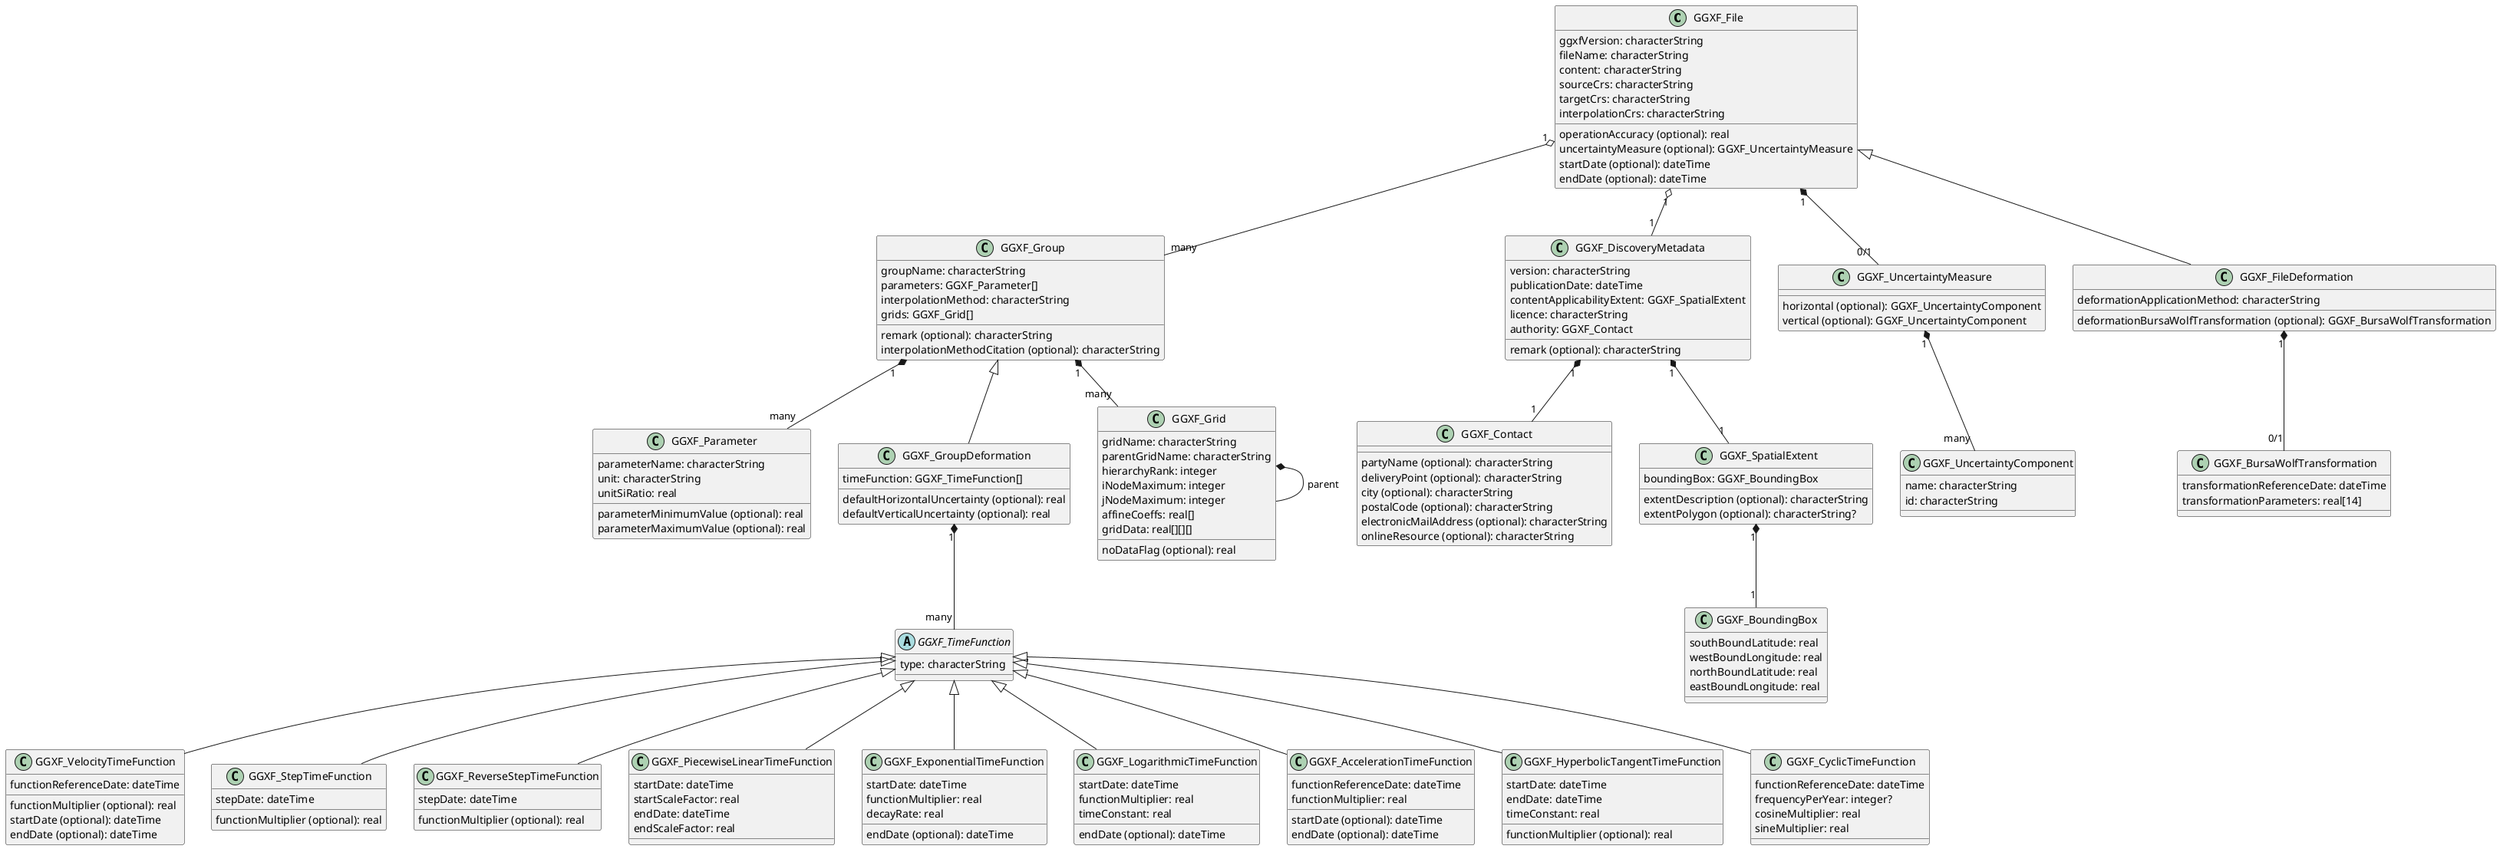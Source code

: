 @startuml

class GGXF_File 
{
    ggxfVersion: characterString
    fileName: characterString
    content: characterString
    sourceCrs: characterString
    targetCrs: characterString
    interpolationCrs: characterString
    operationAccuracy (optional): real
    uncertaintyMeasure (optional): GGXF_UncertaintyMeasure
    startDate (optional): dateTime
    endDate (optional): dateTime

}
GGXF_File "1" o-- "many" GGXF_Group
GGXF_File "1" o-- "1" GGXF_DiscoveryMetadata
GGXF_File "1" *-- "0/1" GGXF_UncertaintyMeasure


class GGXF_FileDeformation
{
    deformationApplicationMethod: characterString
    deformationBursaWolfTransformation (optional): GGXF_BursaWolfTransformation
}
GGXF_File <|-- GGXF_FileDeformation
GGXF_FileDeformation "1" *-- "0/1" GGXF_BursaWolfTransformation

class GGXF_BursaWolfTransformation
{
    transformationReferenceDate: dateTime
    transformationParameters: real[14]
}

class GGXF_DiscoveryMetadata
{
    version: characterString
    publicationDate: dateTime
    remark (optional): characterString    
    contentApplicabilityExtent: GGXF_SpatialExtent
    licence: characterString
    authority: GGXF_Contact
}
GGXF_DiscoveryMetadata "1" *-- "1" GGXF_Contact

class GGXF_Contact
{
    partyName (optional): characterString
    deliveryPoint (optional): characterString
    city (optional): characterString
    postalCode (optional): characterString
    electronicMailAddress (optional): characterString
    onlineResource (optional): characterString
}

class GGXF_UncertaintyMeasure
{
    horizontal (optional): GGXF_UncertaintyComponent
    vertical (optional): GGXF_UncertaintyComponent
}
GGXF_UncertaintyMeasure "1" *--  "many" GGXF_UncertaintyComponent

class GGXF_UncertaintyComponent
{
    name: characterString
    id: characterString
}

class GGXF_Group
{
    groupName: characterString
    remark (optional): characterString
    parameters: GGXF_Parameter[]
    interpolationMethod: characterString
    interpolationMethodCitation (optional): characterString
    grids: GGXF_Grid[]
}

class GGXF_Parameter
{
    parameterName: characterString
    unit: characterString
    unitSiRatio: real
    parameterMinimumValue (optional): real
    parameterMaximumValue (optional): real
}
GGXF_Group "1" *-- "many" GGXF_Parameter

class GGXF_GroupDeformation
{
    defaultHorizontalUncertainty (optional): real
    defaultVerticalUncertainty (optional): real
    timeFunction: GGXF_TimeFunction[]
}

GGXF_Group <|-- GGXF_GroupDeformation

class GGXF_Grid
{
    gridName: characterString
    parentGridName: characterString
    hierarchyRank: integer 
    iNodeMaximum: integer
    jNodeMaximum: integer
    affineCoeffs: real[]
    noDataFlag (optional): real
    gridData: real[][][]
}
GGXF_Group "1" *-- "many" GGXF_Grid
GGXF_Grid *-- GGXF_Grid : parent

class GGXF_SpatialExtent
{
    extentDescription (optional): characterString
    boundingBox: GGXF_BoundingBox
    extentPolygon (optional): characterString?
}
GGXF_DiscoveryMetadata "1" *-- "1" GGXF_SpatialExtent

class GGXF_BoundingBox
{
    southBoundLatitude: real
    westBoundLongitude: real
    northBoundLatitude: real
    eastBoundLongitude: real
}
GGXF_SpatialExtent "1" *-- "1" GGXF_BoundingBox

abstract class GGXF_TimeFunction
{
    type: characterString
}
GGXF_GroupDeformation "1" *-- "many" GGXF_TimeFunction

class GGXF_VelocityTimeFunction
{
    functionReferenceDate: dateTime
    functionMultiplier (optional): real
    startDate (optional): dateTime
    endDate (optional): dateTime
}
GGXF_TimeFunction <|-- GGXF_VelocityTimeFunction

class GGXF_StepTimeFunction
{
    stepDate: dateTime
    functionMultiplier (optional): real
}
GGXF_TimeFunction <|-- GGXF_StepTimeFunction

class GGXF_ReverseStepTimeFunction
{
    stepDate: dateTime
    functionMultiplier (optional): real
}
GGXF_TimeFunction <|-- GGXF_ReverseStepTimeFunction


class GGXF_PiecewiseLinearTimeFunction
{
    startDate: dateTime
    startScaleFactor: real
    endDate: dateTime
    endScaleFactor: real
}
GGXF_TimeFunction <|-- GGXF_PiecewiseLinearTimeFunction

class GGXF_ExponentialTimeFunction
{
    startDate: dateTime
    functionMultiplier: real
    decayRate: real
    endDate (optional): dateTime
}
GGXF_TimeFunction <|-- GGXF_ExponentialTimeFunction

class GGXF_LogarithmicTimeFunction
{
    startDate: dateTime
    functionMultiplier: real
    timeConstant: real
    endDate (optional): dateTime
}
GGXF_TimeFunction <|-- GGXF_LogarithmicTimeFunction

class GGXF_AccelerationTimeFunction
{
    functionReferenceDate: dateTime
    functionMultiplier: real
    startDate (optional): dateTime
    endDate (optional): dateTime
}

GGXF_TimeFunction <|-- GGXF_AccelerationTimeFunction

class GGXF_HyperbolicTangentTimeFunction
{
    startDate: dateTime
    endDate: dateTime
    functionMultiplier (optional): real
    timeConstant: real
}

GGXF_TimeFunction <|-- GGXF_HyperbolicTangentTimeFunction

class GGXF_CyclicTimeFunction
{
    functionReferenceDate: dateTime
    frequencyPerYear: integer?
    cosineMultiplier: real
    sineMultiplier: real
}
GGXF_TimeFunction <|-- GGXF_CyclicTimeFunction


@enduml 
